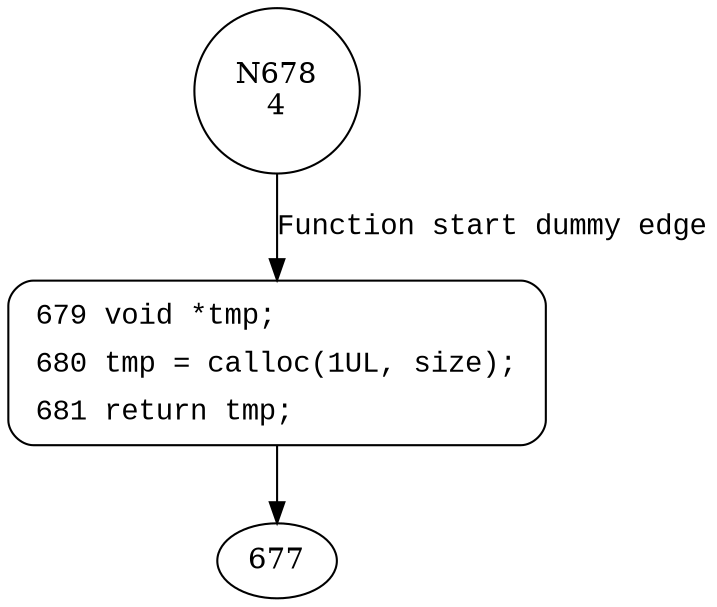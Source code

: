 digraph ldv_reference_zalloc {
678 [shape="circle" label="N678\n4"]
679 [shape="circle" label="N679\n3"]
679 [style="filled,bold" penwidth="1" fillcolor="white" fontname="Courier New" shape="Mrecord" label=<<table border="0" cellborder="0" cellpadding="3" bgcolor="white"><tr><td align="right">679</td><td align="left">void *tmp;</td></tr><tr><td align="right">680</td><td align="left">tmp = calloc(1UL, size);</td></tr><tr><td align="right">681</td><td align="left">return tmp;</td></tr></table>>]
679 -> 677[label=""]
678 -> 679 [label="Function start dummy edge" fontname="Courier New"]
}
